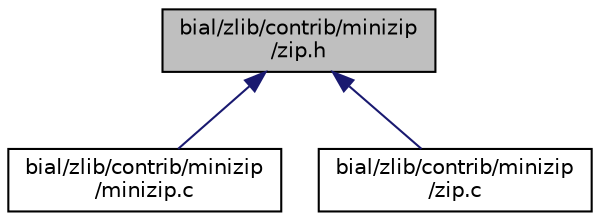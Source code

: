 digraph "bial/zlib/contrib/minizip/zip.h"
{
  edge [fontname="Helvetica",fontsize="10",labelfontname="Helvetica",labelfontsize="10"];
  node [fontname="Helvetica",fontsize="10",shape=record];
  Node1 [label="bial/zlib/contrib/minizip\l/zip.h",height=0.2,width=0.4,color="black", fillcolor="grey75", style="filled", fontcolor="black"];
  Node1 -> Node2 [dir="back",color="midnightblue",fontsize="10",style="solid",fontname="Helvetica"];
  Node2 [label="bial/zlib/contrib/minizip\l/minizip.c",height=0.2,width=0.4,color="black", fillcolor="white", style="filled",URL="$minizip_8c.html"];
  Node1 -> Node3 [dir="back",color="midnightblue",fontsize="10",style="solid",fontname="Helvetica"];
  Node3 [label="bial/zlib/contrib/minizip\l/zip.c",height=0.2,width=0.4,color="black", fillcolor="white", style="filled",URL="$zip_8c.html"];
}
